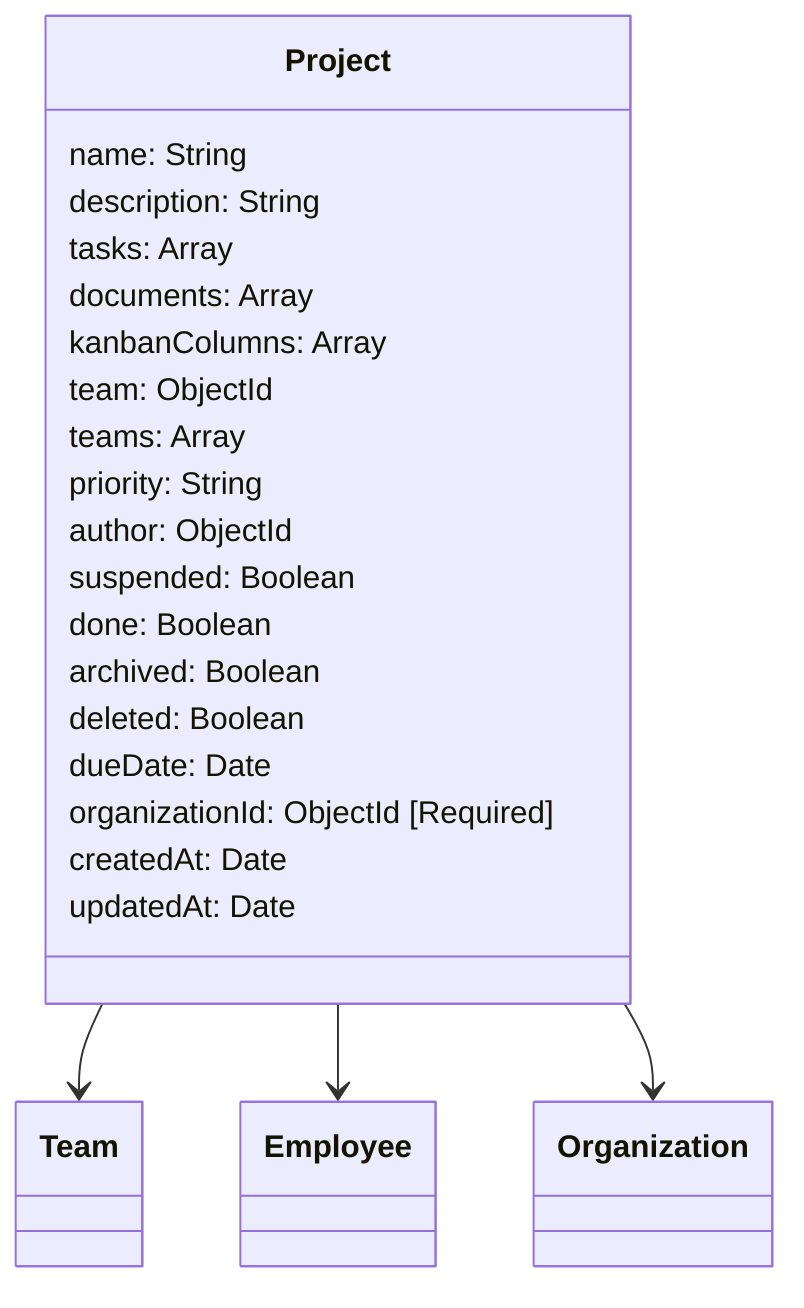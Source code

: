 classDiagram
  class Project {
    name: String
    description: String
    tasks: Array
    documents: Array
    kanbanColumns: Array
    team: ObjectId
    teams: Array
    priority: String
    author: ObjectId
    suspended: Boolean
    done: Boolean
    archived: Boolean
    deleted: Boolean
    dueDate: Date
    organizationId: ObjectId [Required]
    createdAt: Date
    updatedAt: Date
  }

  Project --> Team
  Project --> Employee
  Project --> Organization
